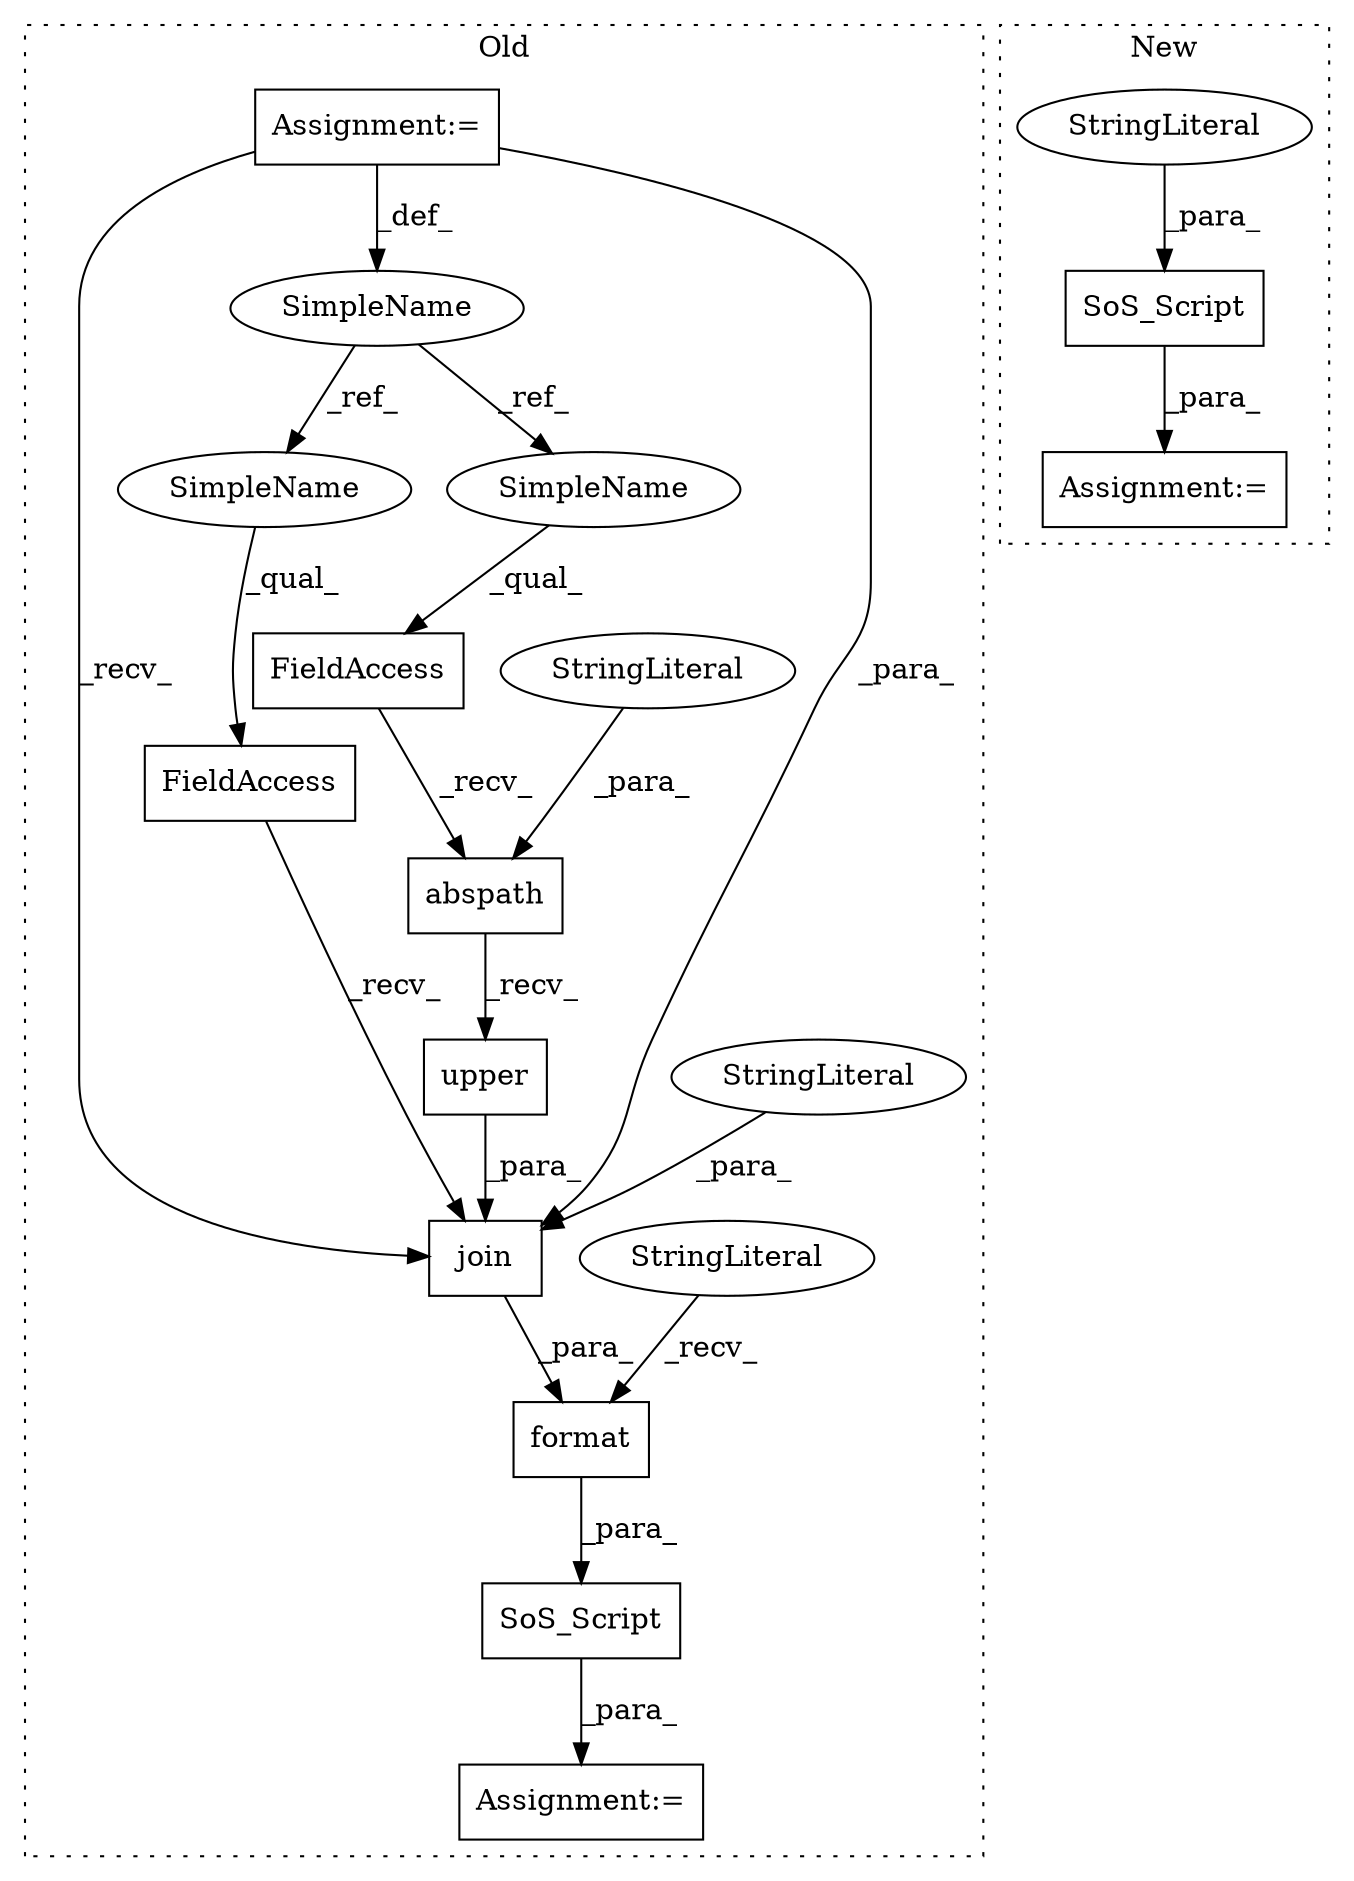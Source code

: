 digraph G {
subgraph cluster0 {
1 [label="upper" a="32" s="8653" l="7" shape="box"];
3 [label="abspath" a="32" s="8640,8651" l="8,1" shape="box"];
4 [label="FieldAccess" a="22" s="8632" l="7" shape="box"];
5 [label="SimpleName" a="42" s="8472" l="2" shape="ellipse"];
6 [label="FieldAccess" a="22" s="8619" l="7" shape="box"];
7 [label="format" a="32" s="8612,8678" l="7,1" shape="box"];
8 [label="SoS_Script" a="32" s="8563,8679" l="11,1" shape="box"];
9 [label="join" a="32" s="8627,8677" l="5,1" shape="box"];
10 [label="StringLiteral" a="45" s="8648" l="3" shape="ellipse"];
11 [label="StringLiteral" a="45" s="8661" l="16" shape="ellipse"];
12 [label="StringLiteral" a="45" s="8574" l="37" shape="ellipse"];
13 [label="Assignment:=" a="7" s="8562" l="1" shape="box"];
16 [label="Assignment:=" a="7" s="8472" l="2" shape="box"];
17 [label="SimpleName" a="42" s="8619" l="2" shape="ellipse"];
18 [label="SimpleName" a="42" s="8632" l="2" shape="ellipse"];
label = "Old";
style="dotted";
}
subgraph cluster1 {
2 [label="SoS_Script" a="32" s="8382,8430" l="11,1" shape="box"];
14 [label="Assignment:=" a="7" s="8381" l="1" shape="box"];
15 [label="StringLiteral" a="45" s="8393" l="37" shape="ellipse"];
label = "New";
style="dotted";
}
1 -> 9 [label="_para_"];
2 -> 14 [label="_para_"];
3 -> 1 [label="_recv_"];
4 -> 3 [label="_recv_"];
5 -> 17 [label="_ref_"];
5 -> 18 [label="_ref_"];
6 -> 9 [label="_recv_"];
7 -> 8 [label="_para_"];
8 -> 13 [label="_para_"];
9 -> 7 [label="_para_"];
10 -> 3 [label="_para_"];
11 -> 9 [label="_para_"];
12 -> 7 [label="_recv_"];
15 -> 2 [label="_para_"];
16 -> 5 [label="_def_"];
16 -> 9 [label="_recv_"];
16 -> 9 [label="_para_"];
17 -> 6 [label="_qual_"];
18 -> 4 [label="_qual_"];
}